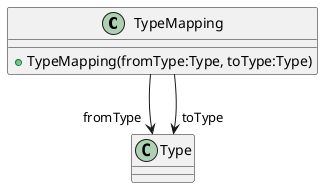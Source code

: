 @startuml
class TypeMapping {
    + TypeMapping(fromType:Type, toType:Type)
}
TypeMapping --> "fromType" Type
TypeMapping --> "toType" Type
@enduml
